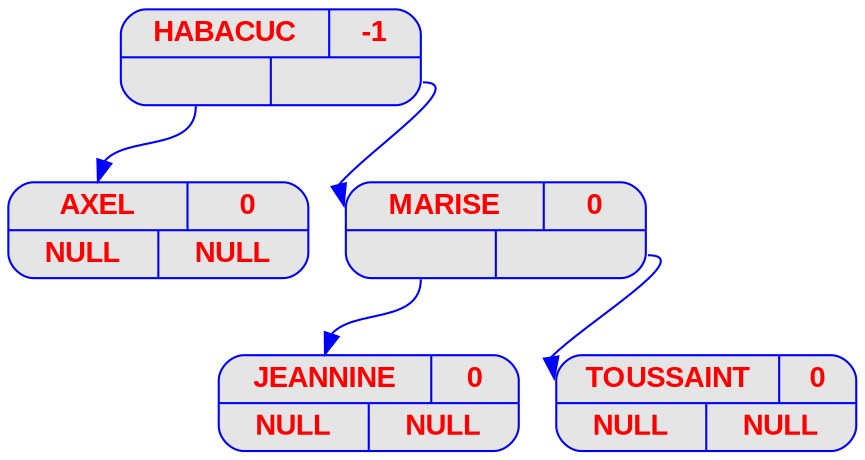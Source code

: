 digraph displayAVL {
	node [
		fontname  = "Arial bold" 
		fontsize  = "14"
		fontcolor = "red"
		style     = "rounded, filled"
		shape     = "record"
		fillcolor = "grey90"
		color     = "blue"
		width     = "2"
	]

	edge [
		color     = "blue"
	]

	"HABACUC" [label = "{{<nom> HABACUC | <bal> -1 } | { <g> | <d>}}"];
	"HABACUC":g -> "AXEL":nom;
	"AXEL" [label = "{{<nom> AXEL | <bal> 0 } | { <g> | <d>}}"];
	"AXEL" [label = "{{<nom> AXEL | <bal> 0 }| { <g> NULL | <d> NULL}}"];
	"HABACUC":d -> "MARISE":nom;
	"MARISE" [label = "{{<nom> MARISE | <bal> 0 } | { <g> | <d>}}"];
	"MARISE":g -> "JEANNINE":nom;
	"JEANNINE" [label = "{{<nom> JEANNINE | <bal> 0 } | { <g> | <d>}}"];
	"JEANNINE" [label = "{{<nom> JEANNINE | <bal> 0 }| { <g> NULL | <d> NULL}}"];
	"MARISE":d -> "TOUSSAINT":nom;
	"TOUSSAINT" [label = "{{<nom> TOUSSAINT | <bal> 0 } | { <g> | <d>}}"];
	"TOUSSAINT" [label = "{{<nom> TOUSSAINT | <bal> 0 }| { <g> NULL | <d> NULL}}"];
}
